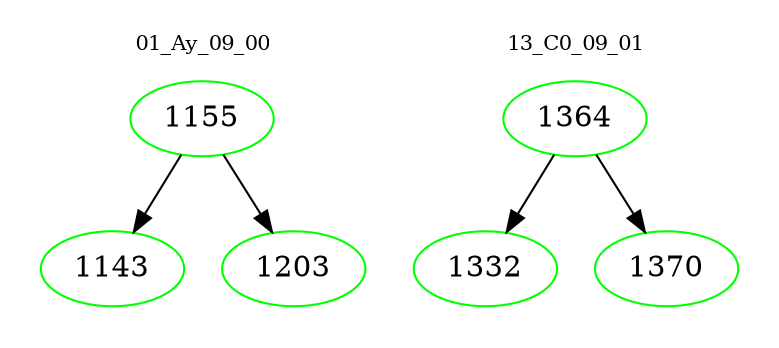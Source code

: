 digraph{
subgraph cluster_0 {
color = white
label = "01_Ay_09_00";
fontsize=10;
T0_1155 [label="1155", color="green"]
T0_1155 -> T0_1143 [color="black"]
T0_1143 [label="1143", color="green"]
T0_1155 -> T0_1203 [color="black"]
T0_1203 [label="1203", color="green"]
}
subgraph cluster_1 {
color = white
label = "13_C0_09_01";
fontsize=10;
T1_1364 [label="1364", color="green"]
T1_1364 -> T1_1332 [color="black"]
T1_1332 [label="1332", color="green"]
T1_1364 -> T1_1370 [color="black"]
T1_1370 [label="1370", color="green"]
}
}
